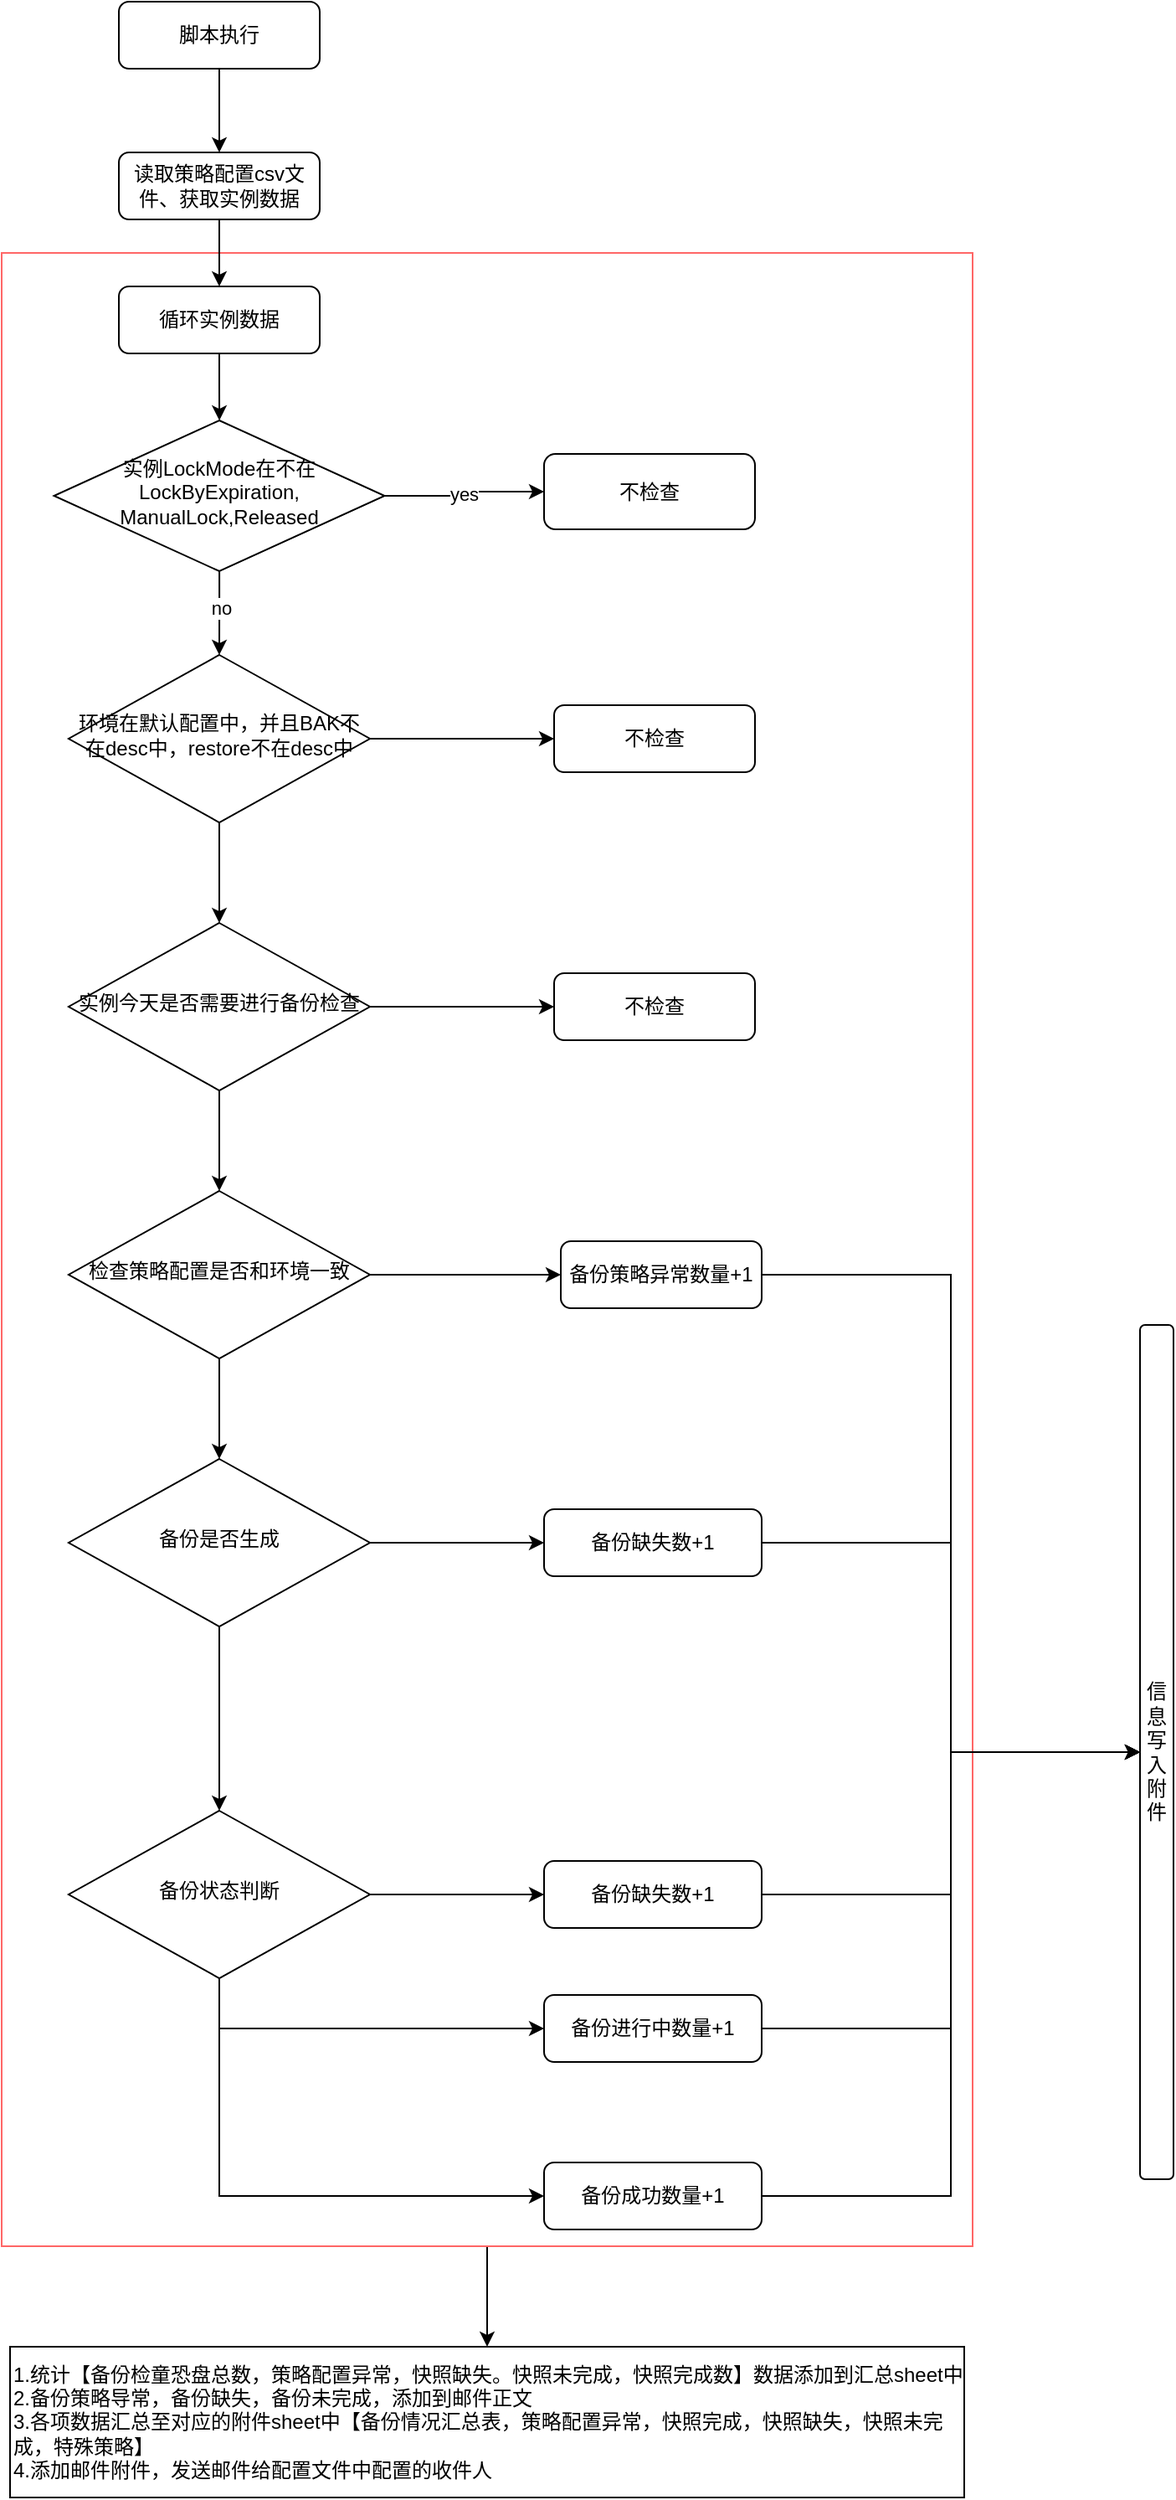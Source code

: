 <mxfile version="22.1.3" type="github">
  <diagram name="第 1 页" id="ha4UxWZG4NeGhMg-woAB">
    <mxGraphModel dx="1434" dy="717" grid="1" gridSize="10" guides="1" tooltips="1" connect="1" arrows="1" fold="1" page="1" pageScale="1" pageWidth="827" pageHeight="1169" math="0" shadow="0">
      <root>
        <mxCell id="0" />
        <mxCell id="1" parent="0" />
        <mxCell id="mOGzLubXwul6hE994I_a-45" value="" style="edgeStyle=orthogonalEdgeStyle;rounded=0;orthogonalLoop=1;jettySize=auto;html=1;" edge="1" parent="1" source="mOGzLubXwul6hE994I_a-44" target="mOGzLubXwul6hE994I_a-43">
          <mxGeometry relative="1" as="geometry" />
        </mxCell>
        <mxCell id="mOGzLubXwul6hE994I_a-44" value="" style="rounded=0;whiteSpace=wrap;html=1;textOpacity=1;labelBorderColor=#FF6666;labelBackgroundColor=#FF6666;strokeColor=#FF6666;" vertex="1" parent="1">
          <mxGeometry x="90" y="230" width="580" height="1190" as="geometry" />
        </mxCell>
        <mxCell id="mOGzLubXwul6hE994I_a-3" value="" style="edgeStyle=orthogonalEdgeStyle;rounded=0;orthogonalLoop=1;jettySize=auto;html=1;" edge="1" parent="1" source="mOGzLubXwul6hE994I_a-1" target="mOGzLubXwul6hE994I_a-2">
          <mxGeometry relative="1" as="geometry" />
        </mxCell>
        <mxCell id="mOGzLubXwul6hE994I_a-1" value="脚本执行" style="rounded=1;whiteSpace=wrap;html=1;fontSize=12;glass=0;strokeWidth=1;shadow=0;" vertex="1" parent="1">
          <mxGeometry x="160" y="80" width="120" height="40" as="geometry" />
        </mxCell>
        <mxCell id="mOGzLubXwul6hE994I_a-5" value="" style="edgeStyle=orthogonalEdgeStyle;rounded=0;orthogonalLoop=1;jettySize=auto;html=1;" edge="1" parent="1" source="mOGzLubXwul6hE994I_a-2" target="mOGzLubXwul6hE994I_a-4">
          <mxGeometry relative="1" as="geometry" />
        </mxCell>
        <mxCell id="mOGzLubXwul6hE994I_a-2" value="读取策略配置csv文件、获取实例数据" style="rounded=1;whiteSpace=wrap;html=1;fontSize=12;glass=0;strokeWidth=1;shadow=0;" vertex="1" parent="1">
          <mxGeometry x="160" y="170" width="120" height="40" as="geometry" />
        </mxCell>
        <mxCell id="mOGzLubXwul6hE994I_a-7" value="" style="edgeStyle=orthogonalEdgeStyle;rounded=0;orthogonalLoop=1;jettySize=auto;html=1;" edge="1" parent="1" source="mOGzLubXwul6hE994I_a-4" target="mOGzLubXwul6hE994I_a-6">
          <mxGeometry relative="1" as="geometry" />
        </mxCell>
        <mxCell id="mOGzLubXwul6hE994I_a-4" value="循环实例数据" style="rounded=1;whiteSpace=wrap;html=1;fontSize=12;glass=0;strokeWidth=1;shadow=0;" vertex="1" parent="1">
          <mxGeometry x="160" y="250" width="120" height="40" as="geometry" />
        </mxCell>
        <mxCell id="mOGzLubXwul6hE994I_a-9" value="yes" style="edgeStyle=orthogonalEdgeStyle;rounded=0;orthogonalLoop=1;jettySize=auto;html=1;" edge="1" parent="1" source="mOGzLubXwul6hE994I_a-6" target="mOGzLubXwul6hE994I_a-8">
          <mxGeometry relative="1" as="geometry" />
        </mxCell>
        <mxCell id="mOGzLubXwul6hE994I_a-11" style="edgeStyle=orthogonalEdgeStyle;rounded=0;orthogonalLoop=1;jettySize=auto;html=1;" edge="1" parent="1" source="mOGzLubXwul6hE994I_a-6" target="mOGzLubXwul6hE994I_a-10">
          <mxGeometry relative="1" as="geometry" />
        </mxCell>
        <mxCell id="mOGzLubXwul6hE994I_a-12" value="no" style="edgeLabel;html=1;align=center;verticalAlign=middle;resizable=0;points=[];" vertex="1" connectable="0" parent="mOGzLubXwul6hE994I_a-11">
          <mxGeometry x="-0.121" y="1" relative="1" as="geometry">
            <mxPoint as="offset" />
          </mxGeometry>
        </mxCell>
        <mxCell id="mOGzLubXwul6hE994I_a-6" value="实例LockMode在不在LockByExpiration, ManualLock,Released" style="rhombus;whiteSpace=wrap;html=1;shadow=0;fontFamily=Helvetica;fontSize=12;align=center;strokeWidth=1;spacing=6;spacingTop=-4;" vertex="1" parent="1">
          <mxGeometry x="121.25" y="330" width="197.5" height="90" as="geometry" />
        </mxCell>
        <mxCell id="mOGzLubXwul6hE994I_a-8" value="不检查" style="rounded=1;whiteSpace=wrap;html=1;fontSize=12;glass=0;strokeWidth=1;shadow=0;" vertex="1" parent="1">
          <mxGeometry x="414" y="350" width="126" height="45" as="geometry" />
        </mxCell>
        <mxCell id="mOGzLubXwul6hE994I_a-14" style="edgeStyle=orthogonalEdgeStyle;rounded=0;orthogonalLoop=1;jettySize=auto;html=1;" edge="1" parent="1" source="mOGzLubXwul6hE994I_a-10" target="mOGzLubXwul6hE994I_a-13">
          <mxGeometry relative="1" as="geometry" />
        </mxCell>
        <mxCell id="mOGzLubXwul6hE994I_a-16" style="edgeStyle=orthogonalEdgeStyle;rounded=0;orthogonalLoop=1;jettySize=auto;html=1;entryX=0.5;entryY=0;entryDx=0;entryDy=0;" edge="1" parent="1" source="mOGzLubXwul6hE994I_a-10" target="mOGzLubXwul6hE994I_a-15">
          <mxGeometry relative="1" as="geometry" />
        </mxCell>
        <mxCell id="mOGzLubXwul6hE994I_a-10" value="环境在默认配置中，并且BAK不在desc中，restore不在desc中" style="rhombus;whiteSpace=wrap;html=1;shadow=0;fontFamily=Helvetica;fontSize=12;align=center;strokeWidth=1;spacing=6;spacingTop=-4;" vertex="1" parent="1">
          <mxGeometry x="130" y="470" width="180" height="100" as="geometry" />
        </mxCell>
        <mxCell id="mOGzLubXwul6hE994I_a-13" value="不检查" style="rounded=1;whiteSpace=wrap;html=1;fontSize=12;glass=0;strokeWidth=1;shadow=0;" vertex="1" parent="1">
          <mxGeometry x="420" y="500" width="120" height="40" as="geometry" />
        </mxCell>
        <mxCell id="mOGzLubXwul6hE994I_a-18" style="edgeStyle=orthogonalEdgeStyle;rounded=0;orthogonalLoop=1;jettySize=auto;html=1;entryX=0;entryY=0.5;entryDx=0;entryDy=0;" edge="1" parent="1" source="mOGzLubXwul6hE994I_a-15" target="mOGzLubXwul6hE994I_a-17">
          <mxGeometry relative="1" as="geometry" />
        </mxCell>
        <mxCell id="mOGzLubXwul6hE994I_a-21" style="edgeStyle=orthogonalEdgeStyle;rounded=0;orthogonalLoop=1;jettySize=auto;html=1;" edge="1" parent="1" source="mOGzLubXwul6hE994I_a-15" target="mOGzLubXwul6hE994I_a-19">
          <mxGeometry relative="1" as="geometry" />
        </mxCell>
        <mxCell id="mOGzLubXwul6hE994I_a-15" value="实例今天是否需要进行备份检查" style="rhombus;whiteSpace=wrap;html=1;shadow=0;fontFamily=Helvetica;fontSize=12;align=center;strokeWidth=1;spacing=6;spacingTop=-4;" vertex="1" parent="1">
          <mxGeometry x="130" y="630" width="180" height="100" as="geometry" />
        </mxCell>
        <mxCell id="mOGzLubXwul6hE994I_a-17" value="不检查" style="rounded=1;whiteSpace=wrap;html=1;fontSize=12;glass=0;strokeWidth=1;shadow=0;" vertex="1" parent="1">
          <mxGeometry x="420" y="660" width="120" height="40" as="geometry" />
        </mxCell>
        <mxCell id="mOGzLubXwul6hE994I_a-23" style="edgeStyle=orthogonalEdgeStyle;rounded=0;orthogonalLoop=1;jettySize=auto;html=1;entryX=0;entryY=0.5;entryDx=0;entryDy=0;" edge="1" parent="1" source="mOGzLubXwul6hE994I_a-19" target="mOGzLubXwul6hE994I_a-22">
          <mxGeometry relative="1" as="geometry" />
        </mxCell>
        <mxCell id="mOGzLubXwul6hE994I_a-27" style="edgeStyle=orthogonalEdgeStyle;rounded=0;orthogonalLoop=1;jettySize=auto;html=1;" edge="1" parent="1" source="mOGzLubXwul6hE994I_a-19" target="mOGzLubXwul6hE994I_a-26">
          <mxGeometry relative="1" as="geometry" />
        </mxCell>
        <mxCell id="mOGzLubXwul6hE994I_a-19" value="检查策略配置是否和环境一致" style="rhombus;whiteSpace=wrap;html=1;shadow=0;fontFamily=Helvetica;fontSize=12;align=center;strokeWidth=1;spacing=6;spacingTop=-4;" vertex="1" parent="1">
          <mxGeometry x="130" y="790" width="180" height="100" as="geometry" />
        </mxCell>
        <mxCell id="mOGzLubXwul6hE994I_a-25" style="edgeStyle=orthogonalEdgeStyle;rounded=0;orthogonalLoop=1;jettySize=auto;html=1;entryX=0;entryY=0.5;entryDx=0;entryDy=0;" edge="1" parent="1" source="mOGzLubXwul6hE994I_a-22" target="mOGzLubXwul6hE994I_a-24">
          <mxGeometry relative="1" as="geometry" />
        </mxCell>
        <mxCell id="mOGzLubXwul6hE994I_a-22" value="备份策略异常数量+1" style="rounded=1;whiteSpace=wrap;html=1;fontSize=12;glass=0;strokeWidth=1;shadow=0;" vertex="1" parent="1">
          <mxGeometry x="424" y="820" width="120" height="40" as="geometry" />
        </mxCell>
        <mxCell id="mOGzLubXwul6hE994I_a-24" value="信息写入附件" style="rounded=1;whiteSpace=wrap;html=1;" vertex="1" parent="1">
          <mxGeometry x="770" y="870" width="20" height="510" as="geometry" />
        </mxCell>
        <mxCell id="mOGzLubXwul6hE994I_a-29" style="edgeStyle=orthogonalEdgeStyle;rounded=0;orthogonalLoop=1;jettySize=auto;html=1;" edge="1" parent="1" source="mOGzLubXwul6hE994I_a-26" target="mOGzLubXwul6hE994I_a-28">
          <mxGeometry relative="1" as="geometry" />
        </mxCell>
        <mxCell id="mOGzLubXwul6hE994I_a-32" style="edgeStyle=orthogonalEdgeStyle;rounded=0;orthogonalLoop=1;jettySize=auto;html=1;" edge="1" parent="1" source="mOGzLubXwul6hE994I_a-26" target="mOGzLubXwul6hE994I_a-31">
          <mxGeometry relative="1" as="geometry" />
        </mxCell>
        <mxCell id="mOGzLubXwul6hE994I_a-26" value="备份是否生成" style="rhombus;whiteSpace=wrap;html=1;shadow=0;fontFamily=Helvetica;fontSize=12;align=center;strokeWidth=1;spacing=6;spacingTop=-4;" vertex="1" parent="1">
          <mxGeometry x="130" y="950" width="180" height="100" as="geometry" />
        </mxCell>
        <mxCell id="mOGzLubXwul6hE994I_a-30" style="edgeStyle=orthogonalEdgeStyle;rounded=0;orthogonalLoop=1;jettySize=auto;html=1;entryX=0;entryY=0.5;entryDx=0;entryDy=0;" edge="1" parent="1" source="mOGzLubXwul6hE994I_a-28" target="mOGzLubXwul6hE994I_a-24">
          <mxGeometry relative="1" as="geometry" />
        </mxCell>
        <mxCell id="mOGzLubXwul6hE994I_a-28" value="备份缺失数+1" style="rounded=1;whiteSpace=wrap;html=1;fontSize=12;glass=0;strokeWidth=1;shadow=0;" vertex="1" parent="1">
          <mxGeometry x="414" y="980" width="130" height="40" as="geometry" />
        </mxCell>
        <mxCell id="mOGzLubXwul6hE994I_a-37" style="edgeStyle=orthogonalEdgeStyle;rounded=0;orthogonalLoop=1;jettySize=auto;html=1;entryX=0;entryY=0.5;entryDx=0;entryDy=0;" edge="1" parent="1" source="mOGzLubXwul6hE994I_a-31" target="mOGzLubXwul6hE994I_a-34">
          <mxGeometry relative="1" as="geometry" />
        </mxCell>
        <mxCell id="mOGzLubXwul6hE994I_a-38" style="edgeStyle=orthogonalEdgeStyle;rounded=0;orthogonalLoop=1;jettySize=auto;html=1;entryX=0;entryY=0.5;entryDx=0;entryDy=0;" edge="1" parent="1" source="mOGzLubXwul6hE994I_a-31" target="mOGzLubXwul6hE994I_a-35">
          <mxGeometry relative="1" as="geometry">
            <Array as="points">
              <mxPoint x="220" y="1290" />
            </Array>
          </mxGeometry>
        </mxCell>
        <mxCell id="mOGzLubXwul6hE994I_a-39" style="edgeStyle=orthogonalEdgeStyle;rounded=0;orthogonalLoop=1;jettySize=auto;html=1;entryX=0;entryY=0.5;entryDx=0;entryDy=0;" edge="1" parent="1" source="mOGzLubXwul6hE994I_a-31" target="mOGzLubXwul6hE994I_a-36">
          <mxGeometry relative="1" as="geometry">
            <Array as="points">
              <mxPoint x="220" y="1390" />
            </Array>
          </mxGeometry>
        </mxCell>
        <mxCell id="mOGzLubXwul6hE994I_a-31" value="备份状态判断" style="rhombus;whiteSpace=wrap;html=1;shadow=0;fontFamily=Helvetica;fontSize=12;align=center;strokeWidth=1;spacing=6;spacingTop=-4;" vertex="1" parent="1">
          <mxGeometry x="130" y="1160" width="180" height="100" as="geometry" />
        </mxCell>
        <mxCell id="mOGzLubXwul6hE994I_a-40" style="edgeStyle=orthogonalEdgeStyle;rounded=0;orthogonalLoop=1;jettySize=auto;html=1;entryX=0;entryY=0.5;entryDx=0;entryDy=0;" edge="1" parent="1" source="mOGzLubXwul6hE994I_a-34" target="mOGzLubXwul6hE994I_a-24">
          <mxGeometry relative="1" as="geometry" />
        </mxCell>
        <mxCell id="mOGzLubXwul6hE994I_a-34" value="备份缺失数+1" style="rounded=1;whiteSpace=wrap;html=1;fontSize=12;glass=0;strokeWidth=1;shadow=0;" vertex="1" parent="1">
          <mxGeometry x="414" y="1190" width="130" height="40" as="geometry" />
        </mxCell>
        <mxCell id="mOGzLubXwul6hE994I_a-41" style="edgeStyle=orthogonalEdgeStyle;rounded=0;orthogonalLoop=1;jettySize=auto;html=1;entryX=0;entryY=0.5;entryDx=0;entryDy=0;" edge="1" parent="1" source="mOGzLubXwul6hE994I_a-35" target="mOGzLubXwul6hE994I_a-24">
          <mxGeometry relative="1" as="geometry" />
        </mxCell>
        <mxCell id="mOGzLubXwul6hE994I_a-35" value="备份进行中数量+1" style="rounded=1;whiteSpace=wrap;html=1;fontSize=12;glass=0;strokeWidth=1;shadow=0;" vertex="1" parent="1">
          <mxGeometry x="414" y="1270" width="130" height="40" as="geometry" />
        </mxCell>
        <mxCell id="mOGzLubXwul6hE994I_a-42" style="edgeStyle=orthogonalEdgeStyle;rounded=0;orthogonalLoop=1;jettySize=auto;html=1;entryX=0;entryY=0.5;entryDx=0;entryDy=0;" edge="1" parent="1" source="mOGzLubXwul6hE994I_a-36" target="mOGzLubXwul6hE994I_a-24">
          <mxGeometry relative="1" as="geometry" />
        </mxCell>
        <mxCell id="mOGzLubXwul6hE994I_a-36" value="备份成功数量+1" style="rounded=1;whiteSpace=wrap;html=1;fontSize=12;glass=0;strokeWidth=1;shadow=0;" vertex="1" parent="1">
          <mxGeometry x="414" y="1370" width="130" height="40" as="geometry" />
        </mxCell>
        <mxCell id="mOGzLubXwul6hE994I_a-43" value="1.统计【备份检童恐盘总数，策略配置异常，快照缺失。快照未完成，快照完成数】数据添加到汇总sheet中&lt;br&gt;2.备份策略导常，备份缺失，备份未完成，添加到邮件正文&lt;br&gt;3.各项数据汇总至对应的附件sheet中【备份情况汇总表，策略配置异常，快照完成，快照缺失，快照未完成，特殊策略】&lt;br&gt;4.添加邮件附件，发送邮件给配置文件中配置的收件人" style="rounded=0;whiteSpace=wrap;html=1;align=left;" vertex="1" parent="1">
          <mxGeometry x="95" y="1480" width="570" height="90" as="geometry" />
        </mxCell>
      </root>
    </mxGraphModel>
  </diagram>
</mxfile>
